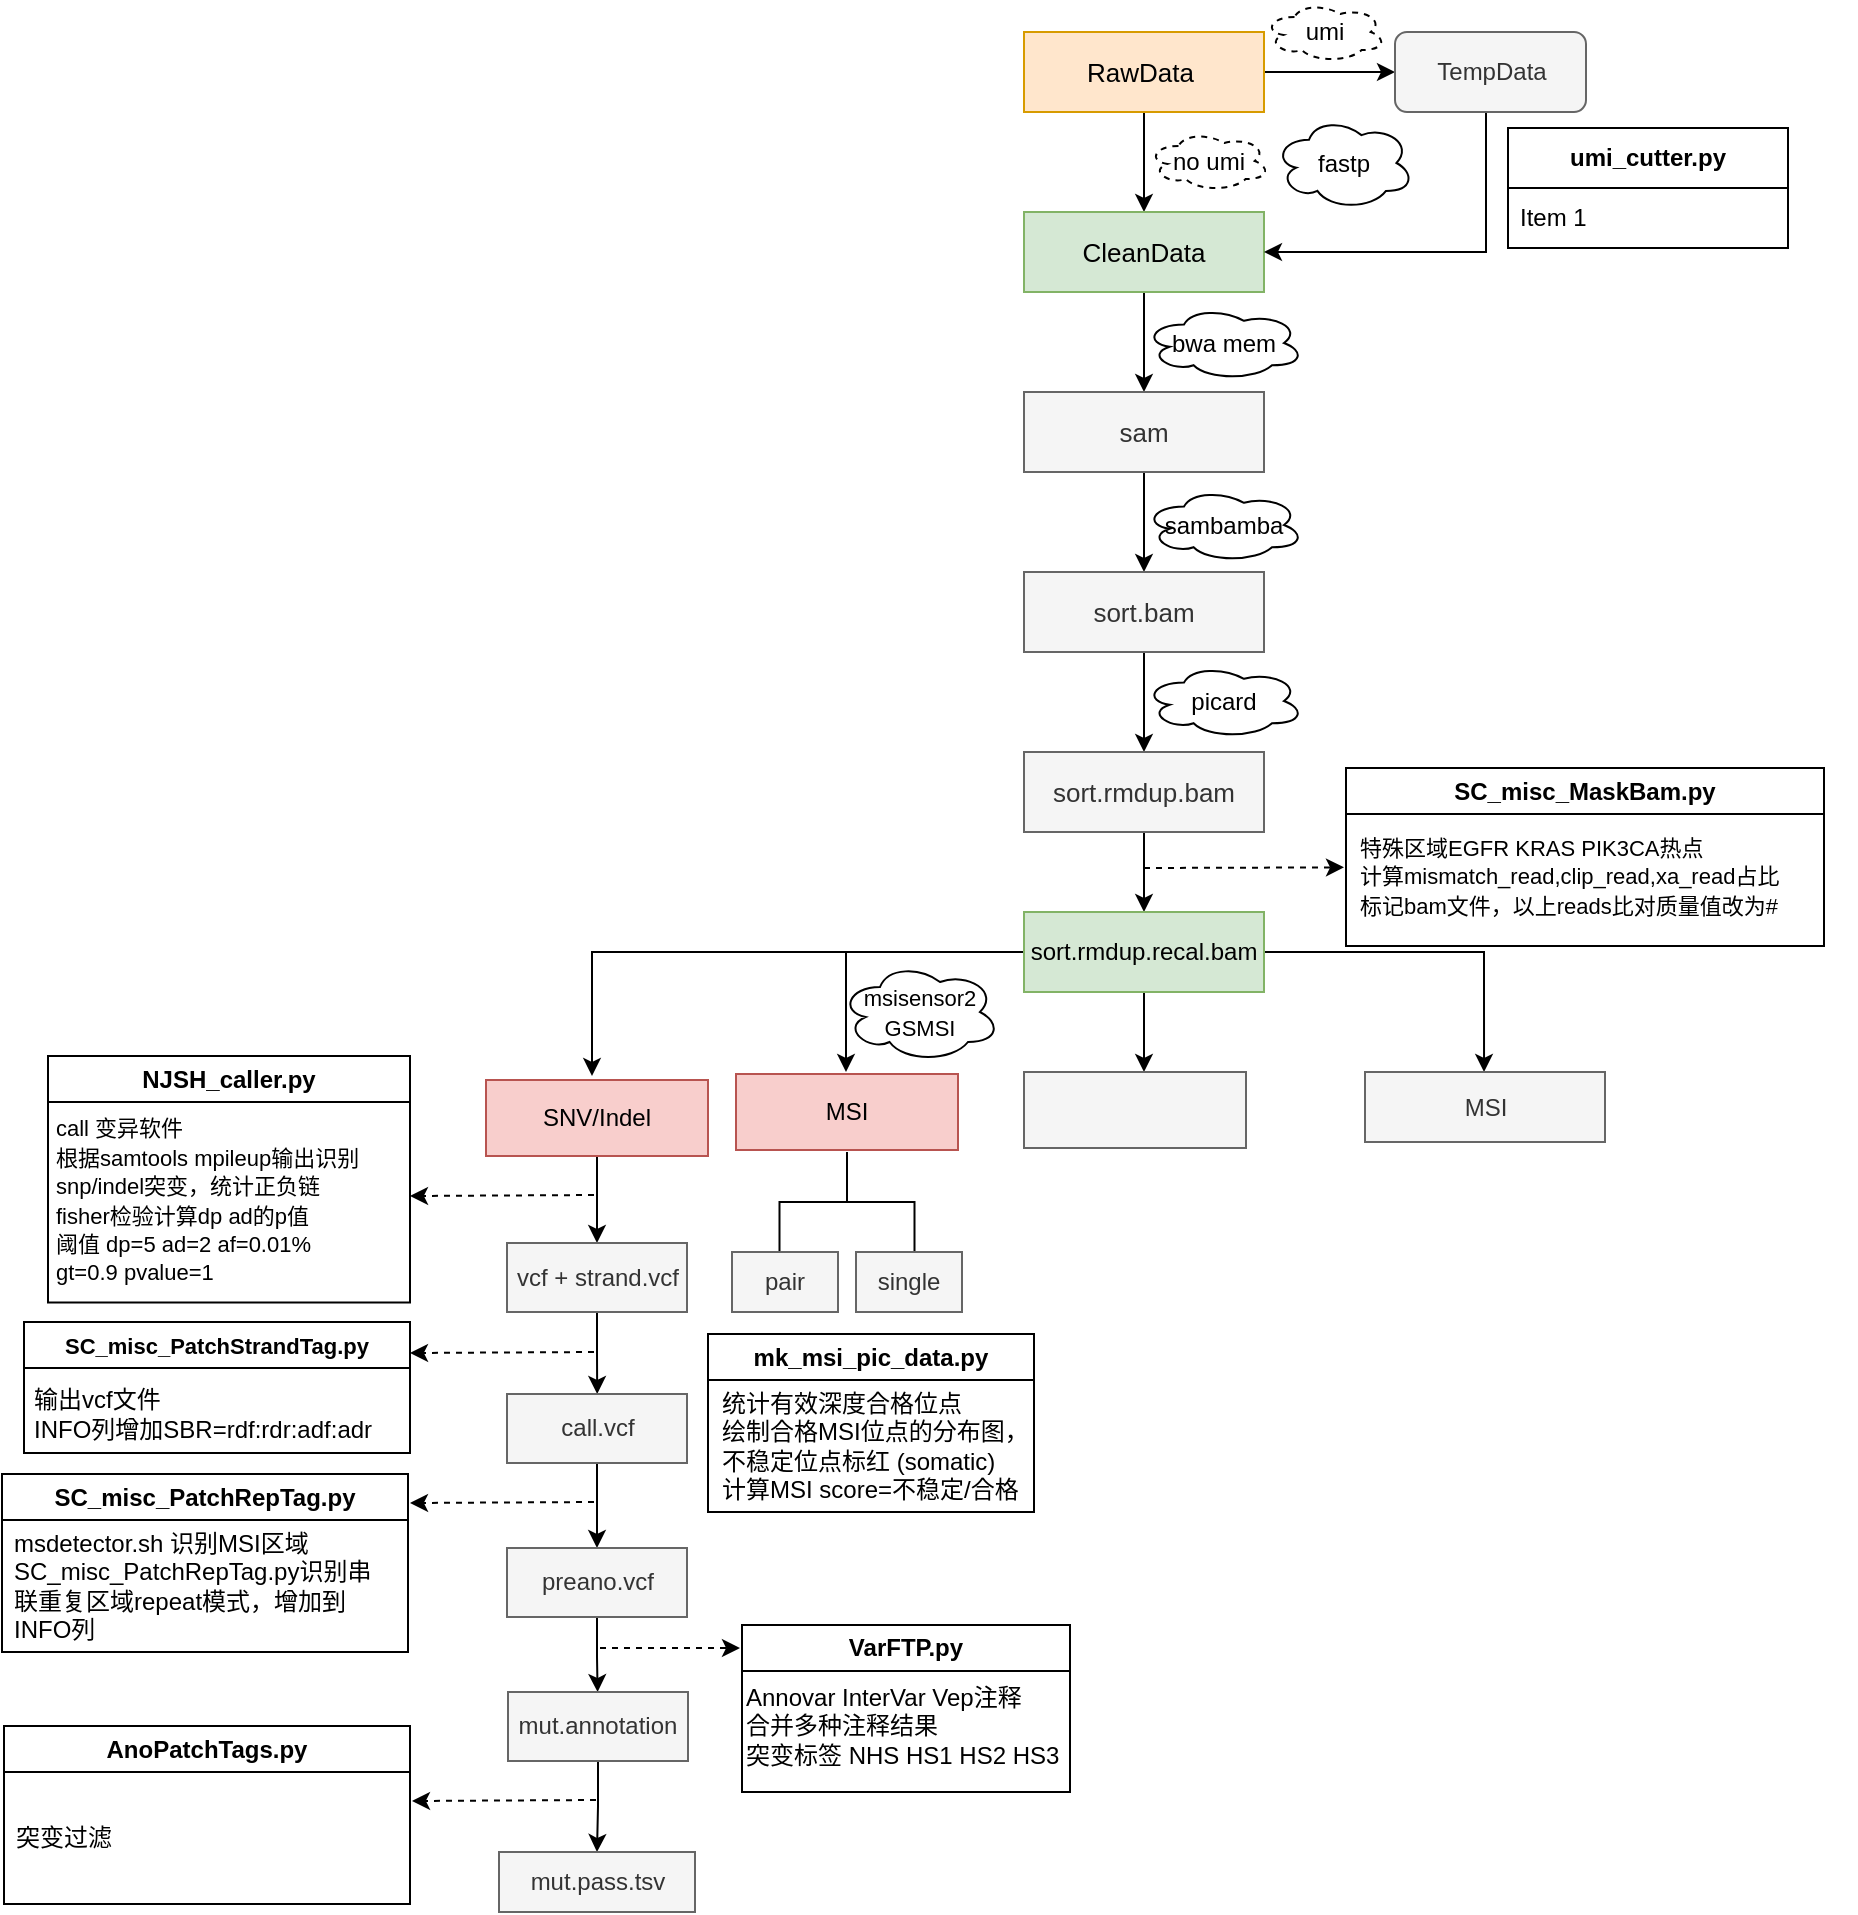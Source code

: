<mxfile version="21.6.5" type="github">
  <diagram name="第 1 页" id="y7mgDd_W-GfWIQ72R-hq">
    <mxGraphModel dx="2206" dy="796" grid="1" gridSize="10" guides="1" tooltips="1" connect="1" arrows="1" fold="1" page="1" pageScale="1" pageWidth="827" pageHeight="1169" math="0" shadow="0">
      <root>
        <mxCell id="0" />
        <mxCell id="1" parent="0" />
        <mxCell id="T5tX93PLuEqdihj3-fVP-4" value="" style="edgeStyle=orthogonalEdgeStyle;rounded=0;orthogonalLoop=1;jettySize=auto;html=1;" parent="1" source="T5tX93PLuEqdihj3-fVP-1" target="T5tX93PLuEqdihj3-fVP-3" edge="1">
          <mxGeometry relative="1" as="geometry" />
        </mxCell>
        <mxCell id="T5tX93PLuEqdihj3-fVP-115" value="" style="edgeStyle=orthogonalEdgeStyle;rounded=0;orthogonalLoop=1;jettySize=auto;html=1;" parent="1" source="T5tX93PLuEqdihj3-fVP-1" target="T5tX93PLuEqdihj3-fVP-116" edge="1">
          <mxGeometry relative="1" as="geometry">
            <mxPoint x="617" y="50" as="targetPoint" />
          </mxGeometry>
        </mxCell>
        <mxCell id="T5tX93PLuEqdihj3-fVP-1" value="&lt;font style=&quot;font-size: 13px;&quot;&gt;RawData&amp;nbsp;&lt;/font&gt;" style="rounded=0;whiteSpace=wrap;html=1;fillColor=#ffe6cc;strokeColor=#d79b00;" parent="1" vertex="1">
          <mxGeometry x="357" y="30" width="120" height="40" as="geometry" />
        </mxCell>
        <mxCell id="T5tX93PLuEqdihj3-fVP-8" value="" style="edgeStyle=orthogonalEdgeStyle;rounded=0;orthogonalLoop=1;jettySize=auto;html=1;" parent="1" source="T5tX93PLuEqdihj3-fVP-3" target="T5tX93PLuEqdihj3-fVP-7" edge="1">
          <mxGeometry relative="1" as="geometry" />
        </mxCell>
        <mxCell id="T5tX93PLuEqdihj3-fVP-3" value="&lt;font style=&quot;font-size: 13px;&quot;&gt;CleanData&lt;/font&gt;" style="whiteSpace=wrap;html=1;fillColor=#d5e8d4;strokeColor=#82b366;rounded=0;" parent="1" vertex="1">
          <mxGeometry x="357" y="120" width="120" height="40" as="geometry" />
        </mxCell>
        <mxCell id="T5tX93PLuEqdihj3-fVP-16" value="" style="edgeStyle=orthogonalEdgeStyle;rounded=0;orthogonalLoop=1;jettySize=auto;html=1;" parent="1" source="T5tX93PLuEqdihj3-fVP-7" target="T5tX93PLuEqdihj3-fVP-15" edge="1">
          <mxGeometry relative="1" as="geometry" />
        </mxCell>
        <mxCell id="T5tX93PLuEqdihj3-fVP-7" value="&lt;font style=&quot;font-size: 13px;&quot;&gt;sam&lt;/font&gt;" style="rounded=0;whiteSpace=wrap;html=1;fillColor=#f5f5f5;strokeColor=#666666;fontColor=#333333;" parent="1" vertex="1">
          <mxGeometry x="357" y="210" width="120" height="40" as="geometry" />
        </mxCell>
        <mxCell id="T5tX93PLuEqdihj3-fVP-9" value="&lt;font style=&quot;font-size: 12px;&quot;&gt;bwa mem&lt;/font&gt;" style="ellipse;shape=cloud;whiteSpace=wrap;html=1;" parent="1" vertex="1">
          <mxGeometry x="417" y="167" width="80" height="37" as="geometry" />
        </mxCell>
        <mxCell id="T5tX93PLuEqdihj3-fVP-20" value="" style="edgeStyle=orthogonalEdgeStyle;rounded=0;orthogonalLoop=1;jettySize=auto;html=1;" parent="1" source="T5tX93PLuEqdihj3-fVP-15" target="T5tX93PLuEqdihj3-fVP-19" edge="1">
          <mxGeometry relative="1" as="geometry" />
        </mxCell>
        <mxCell id="T5tX93PLuEqdihj3-fVP-15" value="&lt;font style=&quot;font-size: 13px;&quot;&gt;sort.bam&lt;/font&gt;" style="rounded=0;whiteSpace=wrap;html=1;fillColor=#f5f5f5;strokeColor=#666666;fontColor=#333333;" parent="1" vertex="1">
          <mxGeometry x="357" y="300" width="120" height="40" as="geometry" />
        </mxCell>
        <mxCell id="T5tX93PLuEqdihj3-fVP-17" value="sambamba" style="ellipse;shape=cloud;whiteSpace=wrap;html=1;" parent="1" vertex="1">
          <mxGeometry x="417" y="258" width="80" height="37" as="geometry" />
        </mxCell>
        <mxCell id="T5tX93PLuEqdihj3-fVP-25" value="" style="edgeStyle=orthogonalEdgeStyle;rounded=0;orthogonalLoop=1;jettySize=auto;html=1;" parent="1" source="T5tX93PLuEqdihj3-fVP-19" target="T5tX93PLuEqdihj3-fVP-24" edge="1">
          <mxGeometry relative="1" as="geometry" />
        </mxCell>
        <mxCell id="T5tX93PLuEqdihj3-fVP-19" value="&lt;font style=&quot;font-size: 13px;&quot;&gt;sort.rmdup.bam&lt;/font&gt;" style="whiteSpace=wrap;html=1;fillColor=#f5f5f5;strokeColor=#666666;fontColor=#333333;rounded=0;" parent="1" vertex="1">
          <mxGeometry x="357" y="390" width="120" height="40" as="geometry" />
        </mxCell>
        <mxCell id="T5tX93PLuEqdihj3-fVP-21" value="picard" style="ellipse;shape=cloud;whiteSpace=wrap;html=1;" parent="1" vertex="1">
          <mxGeometry x="417" y="346" width="80" height="37" as="geometry" />
        </mxCell>
        <mxCell id="T5tX93PLuEqdihj3-fVP-51" value="" style="edgeStyle=orthogonalEdgeStyle;rounded=0;orthogonalLoop=1;jettySize=auto;html=1;" parent="1" source="T5tX93PLuEqdihj3-fVP-24" edge="1">
          <mxGeometry relative="1" as="geometry">
            <mxPoint x="417" y="550" as="targetPoint" />
          </mxGeometry>
        </mxCell>
        <mxCell id="T5tX93PLuEqdihj3-fVP-63" value="" style="edgeStyle=orthogonalEdgeStyle;rounded=0;orthogonalLoop=1;jettySize=auto;html=1;entryX=0.496;entryY=0;entryDx=0;entryDy=0;entryPerimeter=0;" parent="1" target="T5tX93PLuEqdihj3-fVP-67" edge="1">
          <mxGeometry relative="1" as="geometry">
            <mxPoint x="451" y="485" as="sourcePoint" />
            <mxPoint x="587" y="545" as="targetPoint" />
            <Array as="points">
              <mxPoint x="451" y="490" />
              <mxPoint x="587" y="490" />
            </Array>
          </mxGeometry>
        </mxCell>
        <mxCell id="T5tX93PLuEqdihj3-fVP-72" value="" style="edgeStyle=orthogonalEdgeStyle;rounded=0;orthogonalLoop=1;jettySize=auto;html=1;" parent="1" source="T5tX93PLuEqdihj3-fVP-24" edge="1">
          <mxGeometry relative="1" as="geometry">
            <mxPoint x="141" y="552" as="targetPoint" />
            <Array as="points">
              <mxPoint x="141" y="490" />
            </Array>
          </mxGeometry>
        </mxCell>
        <mxCell id="T5tX93PLuEqdihj3-fVP-24" value="&lt;font style=&quot;font-size: 12px;&quot;&gt;sort.rmdup.recal.bam&lt;/font&gt;" style="whiteSpace=wrap;html=1;fillColor=#d5e8d4;strokeColor=#82b366;rounded=0;" parent="1" vertex="1">
          <mxGeometry x="357" y="470" width="120" height="40" as="geometry" />
        </mxCell>
        <mxCell id="T5tX93PLuEqdihj3-fVP-40" value="" style="endArrow=classic;html=1;rounded=0;dashed=1;" parent="1" edge="1">
          <mxGeometry width="50" height="50" relative="1" as="geometry">
            <mxPoint x="417" y="448" as="sourcePoint" />
            <mxPoint x="517" y="447.688" as="targetPoint" />
          </mxGeometry>
        </mxCell>
        <mxCell id="T5tX93PLuEqdihj3-fVP-45" value="SC_misc_MaskBam.py" style="swimlane;whiteSpace=wrap;html=1;" parent="1" vertex="1">
          <mxGeometry x="518" y="398" width="239" height="89" as="geometry">
            <mxRectangle x="518" y="435" width="139" height="30" as="alternateBounds" />
          </mxGeometry>
        </mxCell>
        <mxCell id="T5tX93PLuEqdihj3-fVP-46" value="&lt;font style=&quot;font-size: 11px;&quot;&gt;特殊区域EGFR KRAS PIK3CA热点&lt;br&gt;计算mismatch_read,clip_read,xa_read占比&lt;br style=&quot;font-size: 11px;&quot;&gt;标记bam文件，以上reads比对质量值改为#&lt;br&gt;&lt;/font&gt;" style="text;html=1;align=left;verticalAlign=middle;resizable=0;points=[];autosize=1;strokeColor=none;fillColor=none;" parent="T5tX93PLuEqdihj3-fVP-45" vertex="1">
          <mxGeometry x="5" y="24" width="250" height="60" as="geometry" />
        </mxCell>
        <mxCell id="T5tX93PLuEqdihj3-fVP-67" value="MSI" style="whiteSpace=wrap;html=1;fillColor=#f5f5f5;strokeColor=#666666;fontColor=#333333;rounded=0;" parent="1" vertex="1">
          <mxGeometry x="527.5" y="550" width="120" height="35" as="geometry" />
        </mxCell>
        <mxCell id="T5tX93PLuEqdihj3-fVP-77" value="MSI" style="rounded=0;whiteSpace=wrap;html=1;fillColor=#f8cecc;strokeColor=#b85450;" parent="1" vertex="1">
          <mxGeometry x="213" y="551" width="111" height="38" as="geometry" />
        </mxCell>
        <mxCell id="T5tX93PLuEqdihj3-fVP-79" value="" style="rounded=0;whiteSpace=wrap;html=1;fillColor=#f5f5f5;fontColor=#333333;strokeColor=#666666;" parent="1" vertex="1">
          <mxGeometry x="357" y="550" width="111" height="38" as="geometry" />
        </mxCell>
        <mxCell id="T5tX93PLuEqdihj3-fVP-134" value="" style="edgeStyle=orthogonalEdgeStyle;rounded=0;orthogonalLoop=1;jettySize=auto;html=1;" parent="1" source="T5tX93PLuEqdihj3-fVP-80" target="T5tX93PLuEqdihj3-fVP-133" edge="1">
          <mxGeometry relative="1" as="geometry" />
        </mxCell>
        <mxCell id="T5tX93PLuEqdihj3-fVP-80" value="SNV/Indel" style="rounded=0;whiteSpace=wrap;html=1;fillColor=#f8cecc;strokeColor=#b85450;" parent="1" vertex="1">
          <mxGeometry x="88" y="554" width="111" height="38" as="geometry" />
        </mxCell>
        <mxCell id="T5tX93PLuEqdihj3-fVP-87" value="" style="edgeStyle=orthogonalEdgeStyle;rounded=0;orthogonalLoop=1;jettySize=auto;html=1;" parent="1" edge="1">
          <mxGeometry relative="1" as="geometry">
            <mxPoint x="268" y="490" as="sourcePoint" />
            <mxPoint x="268" y="550" as="targetPoint" />
          </mxGeometry>
        </mxCell>
        <mxCell id="T5tX93PLuEqdihj3-fVP-88" value="&lt;font style=&quot;font-size: 11px;&quot;&gt;msisensor2&lt;br style=&quot;font-size: 11px;&quot;&gt;GSMSI&lt;/font&gt;" style="ellipse;shape=cloud;whiteSpace=wrap;html=1;" parent="1" vertex="1">
          <mxGeometry x="265" y="495" width="80" height="50" as="geometry" />
        </mxCell>
        <mxCell id="T5tX93PLuEqdihj3-fVP-95" value="" style="strokeWidth=1;html=1;shape=mxgraph.flowchart.annotation_2;align=left;labelPosition=right;pointerEvents=1;rotation=90;" parent="1" vertex="1">
          <mxGeometry x="243.5" y="581.25" width="50" height="67.5" as="geometry" />
        </mxCell>
        <mxCell id="T5tX93PLuEqdihj3-fVP-101" value="pair" style="rounded=0;whiteSpace=wrap;html=1;fillColor=#f5f5f5;fontColor=#333333;strokeColor=#666666;" parent="1" vertex="1">
          <mxGeometry x="211" y="640" width="53" height="30" as="geometry" />
        </mxCell>
        <mxCell id="T5tX93PLuEqdihj3-fVP-102" value="single" style="rounded=0;whiteSpace=wrap;html=1;fillColor=#f5f5f5;fontColor=#333333;strokeColor=#666666;" parent="1" vertex="1">
          <mxGeometry x="273" y="640" width="53" height="30" as="geometry" />
        </mxCell>
        <mxCell id="T5tX93PLuEqdihj3-fVP-103" value="mk_msi_pic_data.py" style="swimlane;whiteSpace=wrap;html=1;" parent="1" vertex="1">
          <mxGeometry x="199" y="681" width="163" height="89" as="geometry">
            <mxRectangle x="199" y="681" width="160" height="30" as="alternateBounds" />
          </mxGeometry>
        </mxCell>
        <mxCell id="T5tX93PLuEqdihj3-fVP-104" value="统计有效深度合格位点&lt;br&gt;绘制合格MSI位点的分布图，&lt;br&gt;不稳定位点标红 (somatic)&lt;br&gt;计算MSI score=不稳定/合格" style="text;html=1;align=left;verticalAlign=middle;resizable=0;points=[];autosize=1;strokeColor=none;fillColor=none;" parent="T5tX93PLuEqdihj3-fVP-103" vertex="1">
          <mxGeometry x="4.5" y="21" width="180" height="70" as="geometry" />
        </mxCell>
        <mxCell id="T5tX93PLuEqdihj3-fVP-125" style="edgeStyle=orthogonalEdgeStyle;rounded=0;orthogonalLoop=1;jettySize=auto;html=1;entryX=1;entryY=0.5;entryDx=0;entryDy=0;" parent="1" source="T5tX93PLuEqdihj3-fVP-116" target="T5tX93PLuEqdihj3-fVP-3" edge="1">
          <mxGeometry relative="1" as="geometry">
            <Array as="points">
              <mxPoint x="588" y="140" />
            </Array>
          </mxGeometry>
        </mxCell>
        <mxCell id="T5tX93PLuEqdihj3-fVP-116" value="TempData" style="rounded=1;whiteSpace=wrap;html=1;fillColor=#f5f5f5;fontColor=#333333;strokeColor=#666666;" parent="1" vertex="1">
          <mxGeometry x="542.5" y="30" width="95.5" height="40" as="geometry" />
        </mxCell>
        <mxCell id="T5tX93PLuEqdihj3-fVP-117" value="&lt;font style=&quot;font-size: 12px;&quot;&gt;umi&lt;/font&gt;" style="ellipse;shape=cloud;whiteSpace=wrap;html=1;dashed=1;" parent="1" vertex="1">
          <mxGeometry x="477" y="15" width="61" height="30" as="geometry" />
        </mxCell>
        <mxCell id="T5tX93PLuEqdihj3-fVP-127" value="&lt;b&gt;umi_cutter.py&lt;/b&gt;" style="swimlane;fontStyle=0;childLayout=stackLayout;horizontal=1;startSize=30;horizontalStack=0;resizeParent=1;resizeParentMax=0;resizeLast=0;collapsible=1;marginBottom=0;whiteSpace=wrap;html=1;" parent="1" vertex="1">
          <mxGeometry x="599" y="78" width="140" height="60" as="geometry">
            <mxRectangle x="591" y="78" width="120" height="30" as="alternateBounds" />
          </mxGeometry>
        </mxCell>
        <mxCell id="T5tX93PLuEqdihj3-fVP-128" value="Item 1" style="text;strokeColor=none;fillColor=none;align=left;verticalAlign=middle;spacingLeft=4;spacingRight=4;overflow=hidden;points=[[0,0.5],[1,0.5]];portConstraint=eastwest;rotatable=0;whiteSpace=wrap;html=1;" parent="T5tX93PLuEqdihj3-fVP-127" vertex="1">
          <mxGeometry y="30" width="140" height="30" as="geometry" />
        </mxCell>
        <mxCell id="T5tX93PLuEqdihj3-fVP-137" value="" style="edgeStyle=orthogonalEdgeStyle;rounded=0;orthogonalLoop=1;jettySize=auto;html=1;" parent="1" source="T5tX93PLuEqdihj3-fVP-133" edge="1">
          <mxGeometry relative="1" as="geometry">
            <mxPoint x="143.6" y="711" as="targetPoint" />
          </mxGeometry>
        </mxCell>
        <mxCell id="T5tX93PLuEqdihj3-fVP-133" value="vcf + strand.vcf" style="whiteSpace=wrap;html=1;fillColor=#f5f5f5;strokeColor=#666666;rounded=0;fontColor=#333333;" parent="1" vertex="1">
          <mxGeometry x="98.5" y="635.5" width="90" height="34.5" as="geometry" />
        </mxCell>
        <mxCell id="_xjSFWHpnmUKqr_ziH0V-6" value="" style="edgeStyle=orthogonalEdgeStyle;rounded=0;orthogonalLoop=1;jettySize=auto;html=1;" edge="1" parent="1" source="T5tX93PLuEqdihj3-fVP-141" target="_xjSFWHpnmUKqr_ziH0V-3">
          <mxGeometry relative="1" as="geometry" />
        </mxCell>
        <mxCell id="T5tX93PLuEqdihj3-fVP-141" value="call.vcf" style="whiteSpace=wrap;html=1;fillColor=#f5f5f5;strokeColor=#666666;rounded=0;fontColor=#333333;" parent="1" vertex="1">
          <mxGeometry x="98.5" y="711" width="90" height="34.5" as="geometry" />
        </mxCell>
        <mxCell id="T5tX93PLuEqdihj3-fVP-143" value="&lt;font style=&quot;font-size: 12px;&quot;&gt;no umi&lt;/font&gt;" style="ellipse;shape=cloud;whiteSpace=wrap;html=1;dashed=1;" parent="1" vertex="1">
          <mxGeometry x="419" y="79.5" width="61" height="30" as="geometry" />
        </mxCell>
        <mxCell id="T5tX93PLuEqdihj3-fVP-147" value="fastp" style="ellipse;shape=cloud;whiteSpace=wrap;html=1;" parent="1" vertex="1">
          <mxGeometry x="482" y="72.25" width="70" height="46.5" as="geometry" />
        </mxCell>
        <mxCell id="T5tX93PLuEqdihj3-fVP-148" value="" style="endArrow=classic;html=1;rounded=0;dashed=1;" parent="1" edge="1">
          <mxGeometry width="50" height="50" relative="1" as="geometry">
            <mxPoint x="142" y="611.5" as="sourcePoint" />
            <mxPoint x="50" y="612" as="targetPoint" />
          </mxGeometry>
        </mxCell>
        <mxCell id="T5tX93PLuEqdihj3-fVP-150" value="" style="endArrow=classic;html=1;rounded=0;dashed=1;" parent="1" edge="1">
          <mxGeometry width="50" height="50" relative="1" as="geometry">
            <mxPoint x="142" y="690" as="sourcePoint" />
            <mxPoint x="50" y="690.5" as="targetPoint" />
          </mxGeometry>
        </mxCell>
        <mxCell id="T5tX93PLuEqdihj3-fVP-151" value="&lt;font style=&quot;font-size: 11px;&quot;&gt;SC_misc_PatchStrandTag.py&lt;/font&gt;" style="swimlane;whiteSpace=wrap;html=1;" parent="1" vertex="1">
          <mxGeometry x="-143" y="675" width="193" height="65.5" as="geometry">
            <mxRectangle x="-132" y="674" width="142" height="30" as="alternateBounds" />
          </mxGeometry>
        </mxCell>
        <mxCell id="T5tX93PLuEqdihj3-fVP-152" value="输出vcf文件&lt;br&gt;INFO列增加SBR=rdf:rdr:adf:adr" style="text;html=1;align=left;verticalAlign=middle;resizable=0;points=[];autosize=1;strokeColor=none;fillColor=none;" parent="T5tX93PLuEqdihj3-fVP-151" vertex="1">
          <mxGeometry x="3" y="25.5" width="190" height="40" as="geometry" />
        </mxCell>
        <mxCell id="T5tX93PLuEqdihj3-fVP-154" value="NJSH_caller.py" style="swimlane;whiteSpace=wrap;html=1;" parent="1" vertex="1">
          <mxGeometry x="-131" y="542" width="181" height="123.25" as="geometry">
            <mxRectangle x="-120" y="681" width="142" height="30" as="alternateBounds" />
          </mxGeometry>
        </mxCell>
        <mxCell id="T5tX93PLuEqdihj3-fVP-155" value="&lt;font style=&quot;font-size: 11px;&quot;&gt;call 变异软件&lt;br style=&quot;font-size: 11px;&quot;&gt;根据samtools&amp;nbsp;mpileup输出识别&lt;br&gt;snp/indel突变，统计正负链&lt;br style=&quot;font-size: 11px;&quot;&gt;fisher检验计算dp ad的p值&lt;br style=&quot;font-size: 11px;&quot;&gt;阈值 dp=5 ad=2 af=0.01% &lt;br style=&quot;font-size: 11px;&quot;&gt;gt=0.9 pvalue=1&lt;/font&gt;" style="text;html=1;align=left;verticalAlign=middle;resizable=0;points=[];autosize=1;strokeColor=none;fillColor=none;" parent="T5tX93PLuEqdihj3-fVP-154" vertex="1">
          <mxGeometry x="2" y="22.25" width="190" height="100" as="geometry" />
        </mxCell>
        <mxCell id="_xjSFWHpnmUKqr_ziH0V-19" value="" style="edgeStyle=orthogonalEdgeStyle;rounded=0;orthogonalLoop=1;jettySize=auto;html=1;" edge="1" parent="1" source="_xjSFWHpnmUKqr_ziH0V-3">
          <mxGeometry relative="1" as="geometry">
            <mxPoint x="143.8" y="860" as="targetPoint" />
          </mxGeometry>
        </mxCell>
        <mxCell id="_xjSFWHpnmUKqr_ziH0V-3" value="preano.vcf" style="whiteSpace=wrap;html=1;fillColor=#f5f5f5;strokeColor=#666666;rounded=0;fontColor=#333333;" vertex="1" parent="1">
          <mxGeometry x="98.5" y="788" width="90" height="34.5" as="geometry" />
        </mxCell>
        <mxCell id="_xjSFWHpnmUKqr_ziH0V-14" value="" style="endArrow=classic;html=1;rounded=0;dashed=1;" edge="1" parent="1">
          <mxGeometry width="50" height="50" relative="1" as="geometry">
            <mxPoint x="142" y="765" as="sourcePoint" />
            <mxPoint x="50" y="765.5" as="targetPoint" />
          </mxGeometry>
        </mxCell>
        <mxCell id="_xjSFWHpnmUKqr_ziH0V-16" value="SC_misc_PatchRepTag.py" style="swimlane;whiteSpace=wrap;html=1;" vertex="1" parent="1">
          <mxGeometry x="-154" y="751" width="203" height="89" as="geometry">
            <mxRectangle x="-132" y="674" width="142" height="30" as="alternateBounds" />
          </mxGeometry>
        </mxCell>
        <mxCell id="_xjSFWHpnmUKqr_ziH0V-17" value="msdetector.sh 识别MSI区域&lt;br&gt;SC_misc_PatchRepTag.py识别串&lt;br&gt;联重复区域repeat模式，增加到&lt;br&gt;INFO列" style="text;html=1;align=left;verticalAlign=middle;resizable=0;points=[];autosize=1;strokeColor=none;fillColor=none;" vertex="1" parent="_xjSFWHpnmUKqr_ziH0V-16">
          <mxGeometry x="4" y="20.5" width="200" height="70" as="geometry" />
        </mxCell>
        <mxCell id="_xjSFWHpnmUKqr_ziH0V-30" value="" style="edgeStyle=orthogonalEdgeStyle;rounded=0;orthogonalLoop=1;jettySize=auto;html=1;" edge="1" parent="1" source="_xjSFWHpnmUKqr_ziH0V-20" target="_xjSFWHpnmUKqr_ziH0V-29">
          <mxGeometry relative="1" as="geometry" />
        </mxCell>
        <mxCell id="_xjSFWHpnmUKqr_ziH0V-20" value="mut.annotation" style="whiteSpace=wrap;html=1;fillColor=#f5f5f5;strokeColor=#666666;rounded=0;fontColor=#333333;" vertex="1" parent="1">
          <mxGeometry x="99" y="860" width="90" height="34.5" as="geometry" />
        </mxCell>
        <mxCell id="_xjSFWHpnmUKqr_ziH0V-23" value="" style="endArrow=classic;html=1;rounded=0;dashed=1;" edge="1" parent="1">
          <mxGeometry width="50" height="50" relative="1" as="geometry">
            <mxPoint x="145" y="838" as="sourcePoint" />
            <mxPoint x="215" y="838" as="targetPoint" />
          </mxGeometry>
        </mxCell>
        <mxCell id="_xjSFWHpnmUKqr_ziH0V-25" value="VarFTP.py" style="swimlane;whiteSpace=wrap;html=1;startSize=23;" vertex="1" parent="1">
          <mxGeometry x="216" y="826.5" width="164" height="83.5" as="geometry">
            <mxRectangle x="199" y="681" width="160" height="30" as="alternateBounds" />
          </mxGeometry>
        </mxCell>
        <mxCell id="_xjSFWHpnmUKqr_ziH0V-26" value="Annovar InterVar Vep注释&amp;nbsp;&lt;br&gt;合并多种注释结果&lt;br&gt;突变标签 NHS HS1 HS2 HS3" style="text;html=1;align=left;verticalAlign=middle;resizable=0;points=[];autosize=1;strokeColor=none;fillColor=none;" vertex="1" parent="_xjSFWHpnmUKqr_ziH0V-25">
          <mxGeometry y="20.75" width="180" height="60" as="geometry" />
        </mxCell>
        <mxCell id="_xjSFWHpnmUKqr_ziH0V-29" value="mut.pass.tsv" style="whiteSpace=wrap;html=1;fillColor=#f5f5f5;strokeColor=#666666;fontColor=#333333;rounded=0;" vertex="1" parent="1">
          <mxGeometry x="94.5" y="940" width="98" height="30" as="geometry" />
        </mxCell>
        <mxCell id="_xjSFWHpnmUKqr_ziH0V-31" value="" style="endArrow=classic;html=1;rounded=0;dashed=1;" edge="1" parent="1">
          <mxGeometry width="50" height="50" relative="1" as="geometry">
            <mxPoint x="143" y="914" as="sourcePoint" />
            <mxPoint x="51" y="914.5" as="targetPoint" />
          </mxGeometry>
        </mxCell>
        <mxCell id="_xjSFWHpnmUKqr_ziH0V-33" value="AnoPatchTags.py" style="swimlane;whiteSpace=wrap;html=1;" vertex="1" parent="1">
          <mxGeometry x="-153" y="877" width="203" height="89" as="geometry">
            <mxRectangle x="-132" y="674" width="142" height="30" as="alternateBounds" />
          </mxGeometry>
        </mxCell>
        <mxCell id="_xjSFWHpnmUKqr_ziH0V-34" value="突变过滤" style="text;html=1;align=left;verticalAlign=middle;resizable=0;points=[];autosize=1;strokeColor=none;fillColor=none;" vertex="1" parent="_xjSFWHpnmUKqr_ziH0V-33">
          <mxGeometry x="4" y="40.5" width="70" height="30" as="geometry" />
        </mxCell>
      </root>
    </mxGraphModel>
  </diagram>
</mxfile>
